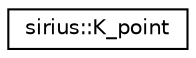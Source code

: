 digraph "Graphical Class Hierarchy"
{
 // INTERACTIVE_SVG=YES
  edge [fontname="Helvetica",fontsize="10",labelfontname="Helvetica",labelfontsize="10"];
  node [fontname="Helvetica",fontsize="10",shape=record];
  rankdir="LR";
  Node1 [label="sirius::K_point",height=0.2,width=0.4,color="black", fillcolor="white", style="filled",URL="$classsirius_1_1_k__point.html",tooltip="K-point related variables and methods. "];
}
